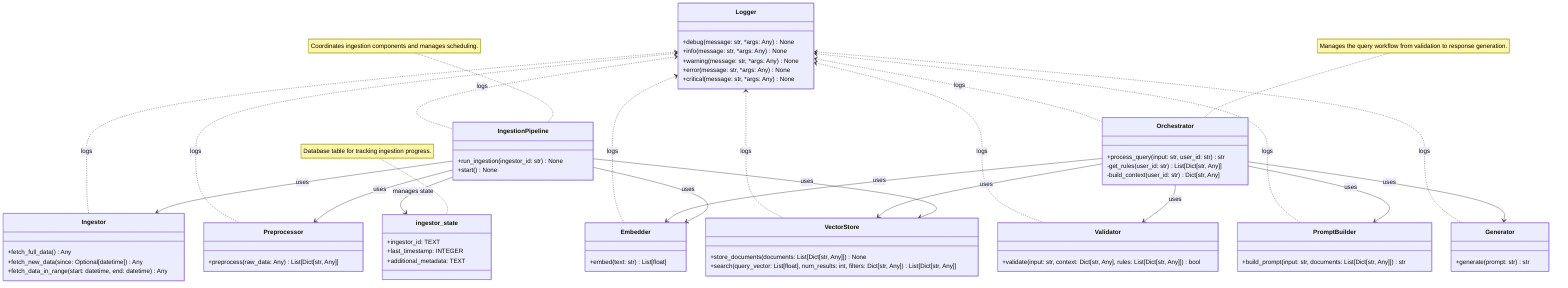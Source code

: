 classDiagram
    %% Ingestion Pipeline Classes
    class IngestionPipeline {
        +run_ingestion(ingestor_id: str) None
        +start() None
    }
    class Ingestor {
        +fetch_full_data() Any
        +fetch_new_data(since: Optional[datetime]) Any
        +fetch_data_in_range(start: datetime, end: datetime) Any
    }
    class Preprocessor {
        +preprocess(raw_data: Any) List[Dict[str, Any]]
    }
    class Embedder {
        +embed(text: str) List[float]
    }
    class VectorStore {
        +store_documents(documents: List[Dict[str, Any]]) None
        +search(query_vector: List[float], num_results: int, filters: Dict[str, Any]) List[Dict[str, Any]]
    }

    %% Query Pipeline Classes
    class Orchestrator {
        +process_query(input: str, user_id: str) str
        -get_rules(user_id: str) List[Dict[str, Any]]
        -build_context(user_id: str) Dict[str, Any]
    }
    class Validator {
        +validate(input: str, context: Dict[str, Any], rules: List[Dict[str, Any]]) bool
    }
    class PromptBuilder {
        +build_prompt(input: str, documents: List[Dict[str, Any]]) str
    }
    class Generator {
        +generate(prompt: str) str
    }

    %% Shared Components
    class Logger {
        +debug(message: str, *args: Any) None
        +info(message: str, *args: Any) None
        +warning(message: str, *args: Any) None
        +error(message: str, *args: Any) None
        +critical(message: str, *args: Any) None
    }
    class ingestor_state {
        +ingestor_id: TEXT
        +last_timestamp: INTEGER
        +additional_metadata: TEXT
    }

    %% Relationships
    IngestionPipeline --> Ingestor : uses
    IngestionPipeline --> Preprocessor : uses
    IngestionPipeline --> Embedder : uses
    IngestionPipeline --> VectorStore : uses
    IngestionPipeline --> ingestor_state : manages state

    Orchestrator --> Validator : uses
    Orchestrator --> Embedder : uses
    Orchestrator --> VectorStore : uses
    Orchestrator --> PromptBuilder : uses
    Orchestrator --> Generator : uses

    Logger <.. IngestionPipeline : logs
    Logger <.. Orchestrator : logs
    Logger <.. Ingestor : logs
    Logger <.. Preprocessor : logs
    Logger <.. Embedder : logs
    Logger <.. VectorStore : logs
    Logger <.. Validator : logs
    Logger <.. PromptBuilder : logs
    Logger <.. Generator : logs

    %% Comments
    note for IngestionPipeline "Coordinates ingestion components and manages scheduling."
    note for Orchestrator "Manages the query workflow from validation to response generation."
    note for ingestor_state "Database table for tracking ingestion progress."